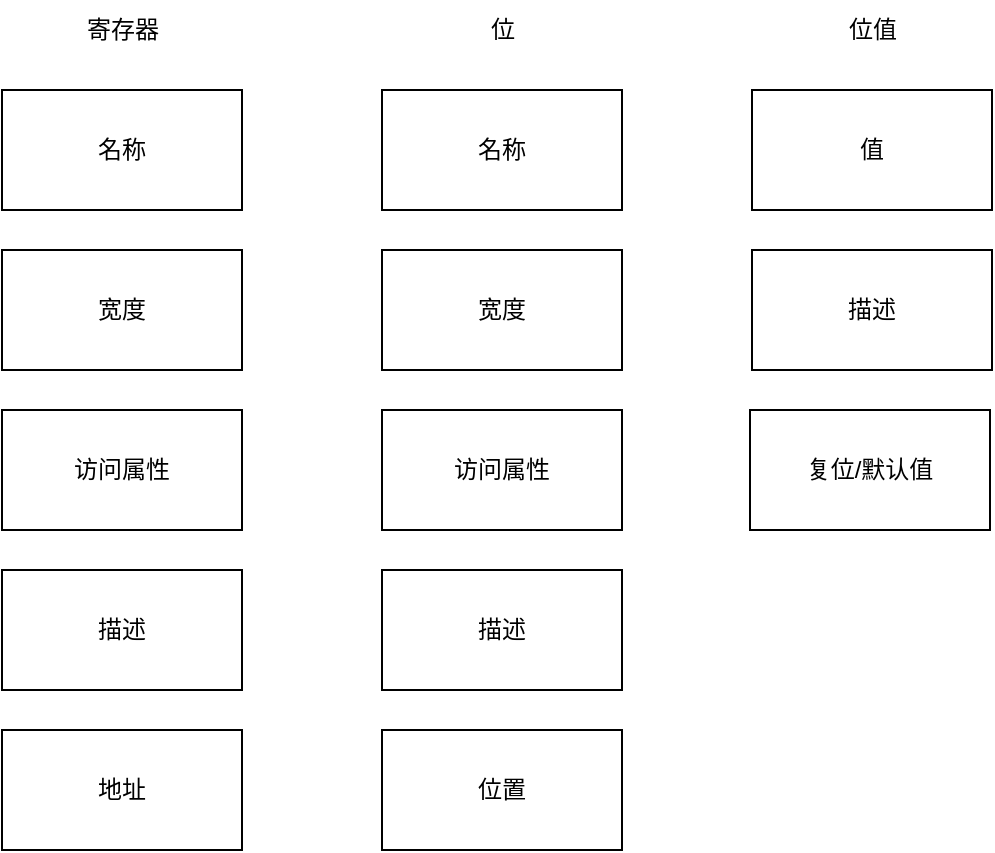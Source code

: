 <mxfile version="20.8.13" type="github">
  <diagram name="第 1 页" id="AH_w1nHqAPpir6q_A99F">
    <mxGraphModel dx="1434" dy="782" grid="1" gridSize="10" guides="1" tooltips="1" connect="1" arrows="1" fold="1" page="1" pageScale="1" pageWidth="827" pageHeight="1169" math="0" shadow="0">
      <root>
        <mxCell id="0" />
        <mxCell id="1" parent="0" />
        <mxCell id="Z-bGXqOTahaZ1RSi7V5y-1" value="名称" style="rounded=0;whiteSpace=wrap;html=1;" vertex="1" parent="1">
          <mxGeometry x="110" y="125" width="120" height="60" as="geometry" />
        </mxCell>
        <mxCell id="Z-bGXqOTahaZ1RSi7V5y-2" value="宽度" style="rounded=0;whiteSpace=wrap;html=1;" vertex="1" parent="1">
          <mxGeometry x="110" y="205" width="120" height="60" as="geometry" />
        </mxCell>
        <mxCell id="Z-bGXqOTahaZ1RSi7V5y-3" value="访问属性" style="rounded=0;whiteSpace=wrap;html=1;" vertex="1" parent="1">
          <mxGeometry x="110" y="285" width="120" height="60" as="geometry" />
        </mxCell>
        <mxCell id="Z-bGXqOTahaZ1RSi7V5y-4" value="描述" style="rounded=0;whiteSpace=wrap;html=1;" vertex="1" parent="1">
          <mxGeometry x="110" y="365" width="120" height="60" as="geometry" />
        </mxCell>
        <mxCell id="Z-bGXqOTahaZ1RSi7V5y-5" value="地址" style="rounded=0;whiteSpace=wrap;html=1;" vertex="1" parent="1">
          <mxGeometry x="110" y="445" width="120" height="60" as="geometry" />
        </mxCell>
        <mxCell id="Z-bGXqOTahaZ1RSi7V5y-6" value="寄存器" style="text;html=1;align=center;verticalAlign=middle;resizable=0;points=[];autosize=1;strokeColor=none;fillColor=none;" vertex="1" parent="1">
          <mxGeometry x="140" y="80" width="60" height="30" as="geometry" />
        </mxCell>
        <mxCell id="Z-bGXqOTahaZ1RSi7V5y-7" value="名称" style="rounded=0;whiteSpace=wrap;html=1;" vertex="1" parent="1">
          <mxGeometry x="300" y="125" width="120" height="60" as="geometry" />
        </mxCell>
        <mxCell id="Z-bGXqOTahaZ1RSi7V5y-8" value="位" style="text;html=1;align=center;verticalAlign=middle;resizable=0;points=[];autosize=1;strokeColor=none;fillColor=none;" vertex="1" parent="1">
          <mxGeometry x="340" y="80" width="40" height="30" as="geometry" />
        </mxCell>
        <mxCell id="Z-bGXqOTahaZ1RSi7V5y-9" value="宽度" style="rounded=0;whiteSpace=wrap;html=1;" vertex="1" parent="1">
          <mxGeometry x="300" y="205" width="120" height="60" as="geometry" />
        </mxCell>
        <mxCell id="Z-bGXqOTahaZ1RSi7V5y-11" value="访问属性" style="rounded=0;whiteSpace=wrap;html=1;" vertex="1" parent="1">
          <mxGeometry x="300" y="285" width="120" height="60" as="geometry" />
        </mxCell>
        <mxCell id="Z-bGXqOTahaZ1RSi7V5y-12" value="描述" style="rounded=0;whiteSpace=wrap;html=1;" vertex="1" parent="1">
          <mxGeometry x="300" y="365" width="120" height="60" as="geometry" />
        </mxCell>
        <mxCell id="Z-bGXqOTahaZ1RSi7V5y-13" value="位值" style="text;html=1;align=center;verticalAlign=middle;resizable=0;points=[];autosize=1;strokeColor=none;fillColor=none;" vertex="1" parent="1">
          <mxGeometry x="520" y="80" width="50" height="30" as="geometry" />
        </mxCell>
        <mxCell id="Z-bGXqOTahaZ1RSi7V5y-14" value="值" style="rounded=0;whiteSpace=wrap;html=1;" vertex="1" parent="1">
          <mxGeometry x="485" y="125" width="120" height="60" as="geometry" />
        </mxCell>
        <mxCell id="Z-bGXqOTahaZ1RSi7V5y-15" value="描述" style="rounded=0;whiteSpace=wrap;html=1;" vertex="1" parent="1">
          <mxGeometry x="485" y="205" width="120" height="60" as="geometry" />
        </mxCell>
        <mxCell id="Z-bGXqOTahaZ1RSi7V5y-17" value="复位/默认值" style="rounded=0;whiteSpace=wrap;html=1;" vertex="1" parent="1">
          <mxGeometry x="484" y="285" width="120" height="60" as="geometry" />
        </mxCell>
        <mxCell id="Z-bGXqOTahaZ1RSi7V5y-18" value="位置" style="rounded=0;whiteSpace=wrap;html=1;" vertex="1" parent="1">
          <mxGeometry x="300" y="445" width="120" height="60" as="geometry" />
        </mxCell>
      </root>
    </mxGraphModel>
  </diagram>
</mxfile>
